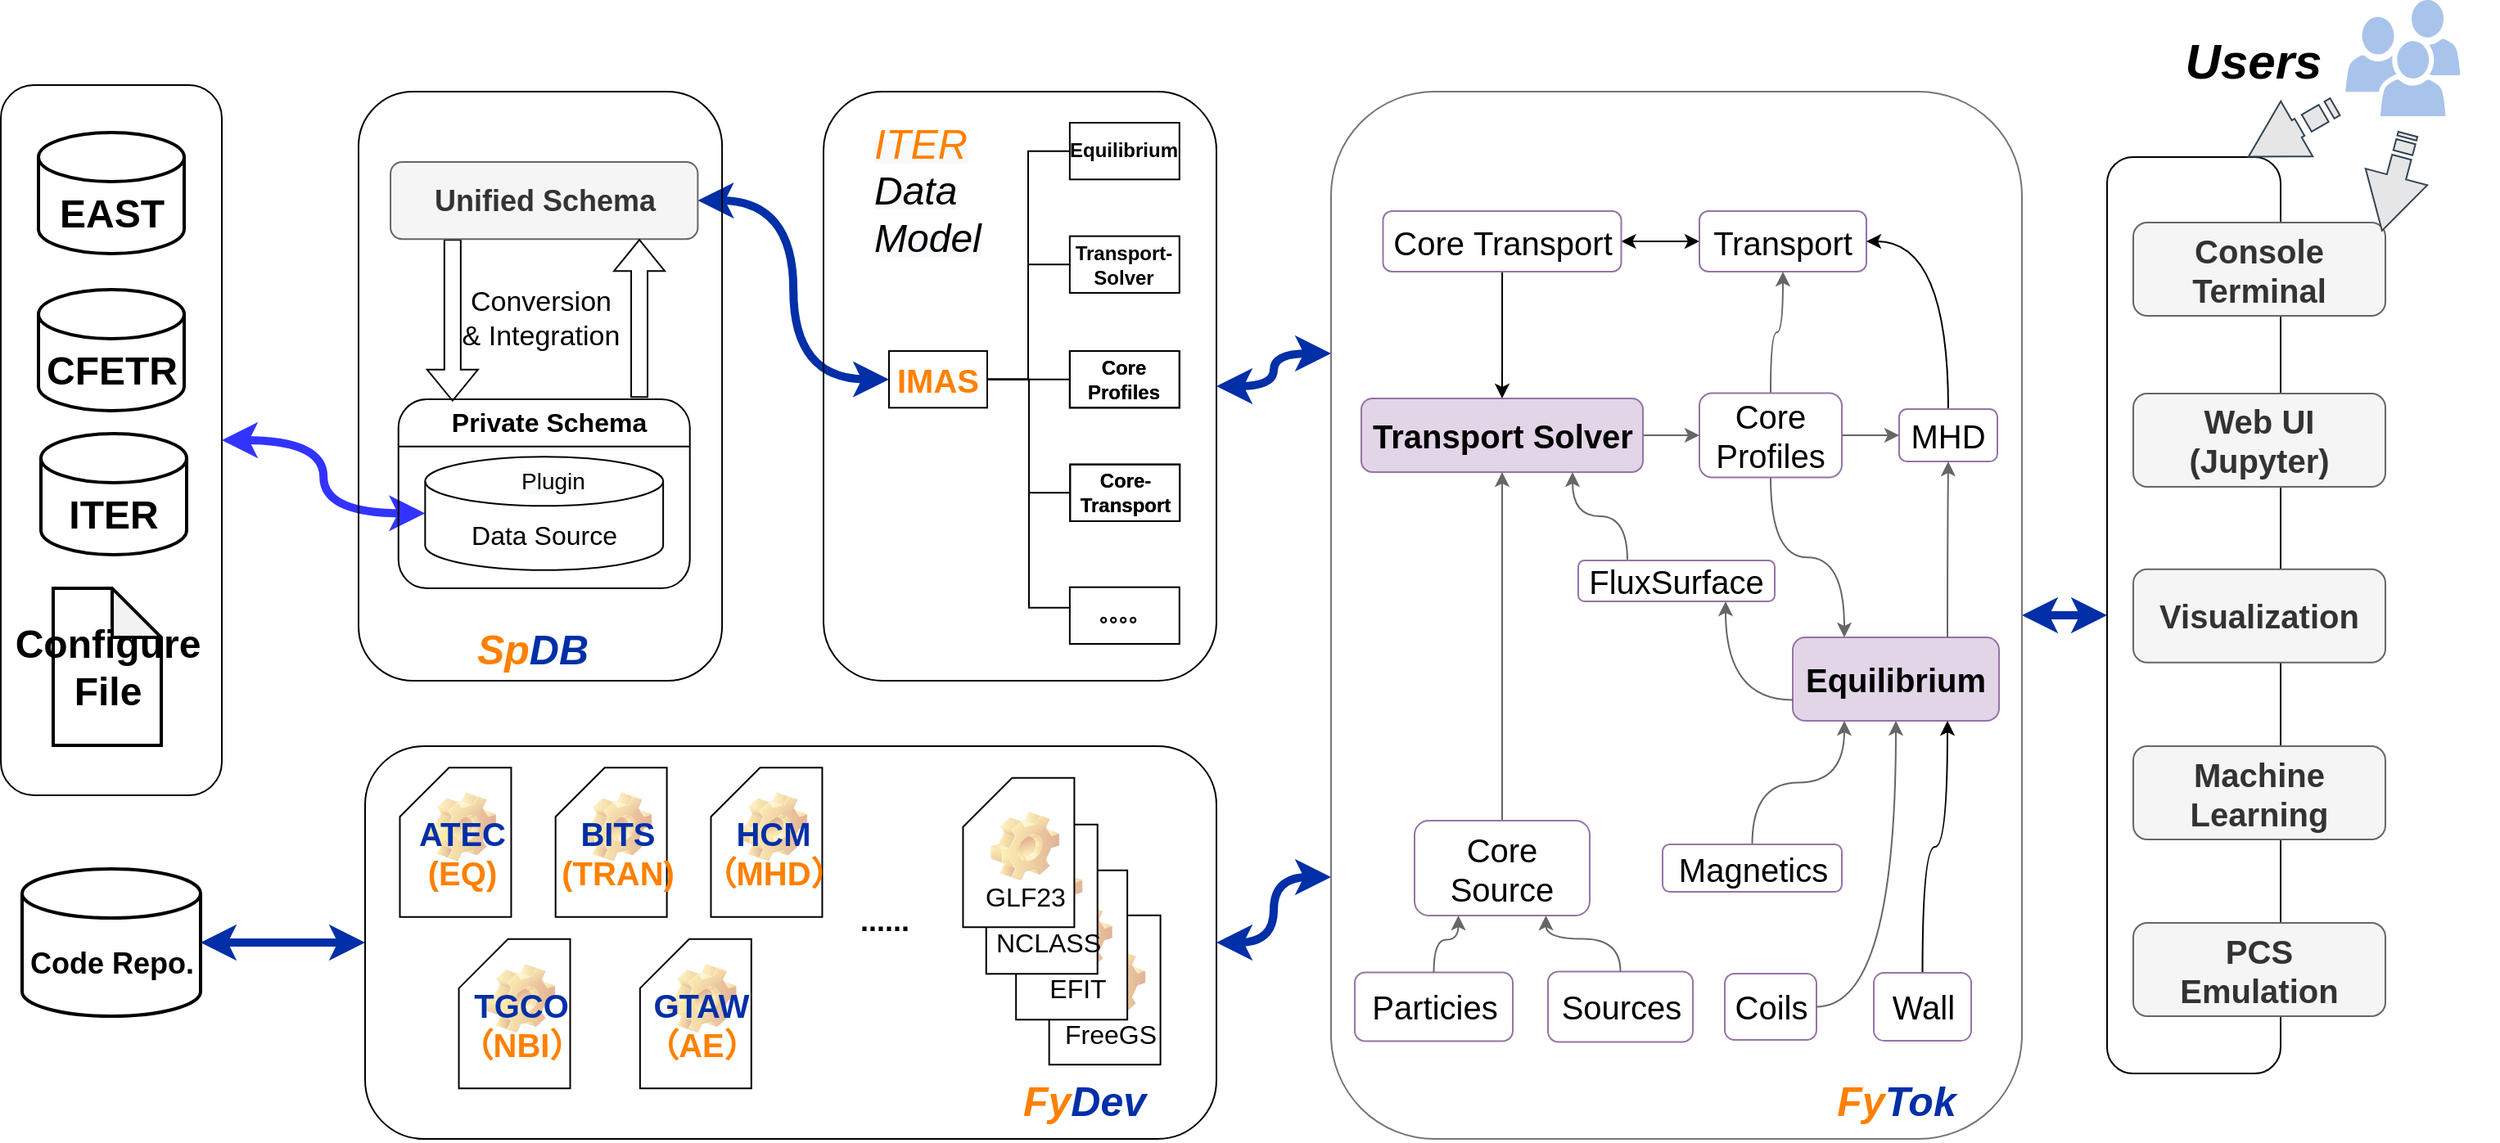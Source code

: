 <mxfile>
    <diagram id="3dCim6PGSwJM2DaeIiOh" name="第 1 页">
        <mxGraphModel dx="2329" dy="1317" grid="1" gridSize="10" guides="1" tooltips="1" connect="1" arrows="1" fold="1" page="1" pageScale="1" pageWidth="1169" pageHeight="827" math="0" shadow="0">
            <root>
                <mxCell id="0"/>
                <mxCell id="1" parent="0"/>
                <mxCell id="21" style="edgeStyle=orthogonalEdgeStyle;curved=1;html=1;strokeColor=#002FA7;strokeWidth=5;fontSize=24;fontColor=#FF8000;startArrow=classic;startFill=1;endArrow=classic;endFill=1;entryX=0;entryY=0.5;entryDx=0;entryDy=0;" edge="1" parent="1" source="hYlTLrDehCL3cx60XAio-34" target="xNChD7Q19m-GlpXpgpnp-4">
                    <mxGeometry relative="1" as="geometry">
                        <mxPoint x="1280.941" y="-26.794" as="targetPoint"/>
                    </mxGeometry>
                </mxCell>
                <mxCell id="xNChD7Q19m-GlpXpgpnp-4" value="" style="rounded=1;whiteSpace=wrap;html=1;fillColor=none;" parent="1" vertex="1">
                    <mxGeometry x="1304" y="120" width="106" height="560" as="geometry"/>
                </mxCell>
                <mxCell id="xNChD7Q19m-GlpXpgpnp-6" value="&lt;font style=&quot;font-size: 20px&quot;&gt;&lt;b&gt;Console&lt;br&gt;Terminal&lt;/b&gt;&lt;/font&gt;" style="rounded=1;whiteSpace=wrap;html=1;fillColor=#f5f5f5;strokeColor=#666666;fontColor=#333333;" parent="1" vertex="1">
                    <mxGeometry x="1320.0" y="160" width="154" height="57" as="geometry"/>
                </mxCell>
                <mxCell id="xNChD7Q19m-GlpXpgpnp-7" value="&lt;span style=&quot;font-size: 20px;&quot;&gt;&lt;b&gt;PCS&lt;br&gt;Emulation&lt;/b&gt;&lt;/span&gt;" style="rounded=1;whiteSpace=wrap;html=1;fillColor=#f5f5f5;strokeColor=#666666;fontColor=#333333;" parent="1" vertex="1">
                    <mxGeometry x="1320" y="588" width="154" height="57" as="geometry"/>
                </mxCell>
                <mxCell id="xNChD7Q19m-GlpXpgpnp-9" value="" style="group" parent="1" vertex="1" connectable="0">
                    <mxGeometry x="1409.996" y="29.996" width="132.664" height="136.008" as="geometry"/>
                </mxCell>
                <mxCell id="xNChD7Q19m-GlpXpgpnp-10" value="" style="group" parent="xNChD7Q19m-GlpXpgpnp-9" vertex="1" connectable="0">
                    <mxGeometry x="-49.0" y="6.01" width="132.664" height="136.008" as="geometry"/>
                </mxCell>
                <mxCell id="xNChD7Q19m-GlpXpgpnp-8" value="" style="html=1;shadow=0;dashed=0;align=center;verticalAlign=middle;shape=mxgraph.arrows2.stripedArrow;dy=0.69;dx=34;notch=14.55;direction=south;rotation=15;strokeColor=#314354;fontColor=#ffffff;fillColor=#E6E6E6;" parent="xNChD7Q19m-GlpXpgpnp-10" vertex="1">
                    <mxGeometry x="99.334" y="69" width="39" height="61" as="geometry"/>
                </mxCell>
                <mxCell id="xNChD7Q19m-GlpXpgpnp-16" value="&lt;font style=&quot;font-size: 30px&quot;&gt;&lt;b&gt;Users&lt;/b&gt;&lt;/font&gt;" style="text;html=1;align=center;verticalAlign=middle;resizable=0;points=[];autosize=1;fontStyle=2" parent="xNChD7Q19m-GlpXpgpnp-10" vertex="1">
                    <mxGeometry x="-14.666" y="13" width="93" height="24" as="geometry"/>
                </mxCell>
                <mxCell id="xNChD7Q19m-GlpXpgpnp-1" value="" style="pointerEvents=1;shadow=0;dashed=0;html=1;strokeColor=none;labelPosition=center;verticalLabelPosition=bottom;verticalAlign=top;outlineConnect=0;align=center;shape=mxgraph.office.users.users;fillColor=#A9C4EB;" parent="xNChD7Q19m-GlpXpgpnp-9" vertex="1">
                    <mxGeometry x="39.674" y="-5.99" width="70" height="71" as="geometry"/>
                </mxCell>
                <mxCell id="xNChD7Q19m-GlpXpgpnp-2" value="" style="html=1;shadow=0;dashed=0;align=center;verticalAlign=middle;shape=mxgraph.arrows2.stripedArrow;dy=0.69;dx=34;notch=25;direction=south;rotation=60;strokeColor=#314354;fontColor=#ffffff;fillColor=#E6E6E6;" parent="xNChD7Q19m-GlpXpgpnp-9" vertex="1">
                    <mxGeometry x="-12.666" y="44.01" width="39" height="61" as="geometry"/>
                </mxCell>
                <mxCell id="14" value="" style="group" vertex="1" connectable="0" parent="1">
                    <mxGeometry x="17.5" y="76" width="135" height="434" as="geometry"/>
                </mxCell>
                <mxCell id="hYlTLrDehCL3cx60XAio-193" value="" style="rounded=1;whiteSpace=wrap;html=1;labelBackgroundColor=none;strokeColor=#000000;strokeWidth=1;fillColor=none;gradientColor=#ffffff;fontColor=none;" parent="14" vertex="1">
                    <mxGeometry width="135" height="434" as="geometry"/>
                </mxCell>
                <mxCell id="hYlTLrDehCL3cx60XAio-184" value="&lt;span style=&quot;font-size: 24px;&quot;&gt;CFETR&lt;/span&gt;" style="shape=cylinder3;whiteSpace=wrap;html=1;boundedLbl=1;backgroundOutline=1;size=15;rounded=0;labelBackgroundColor=none;strokeColor=#000000;strokeWidth=2;fillColor=none;gradientColor=#ffffff;fontColor=none;fontStyle=1;fontSize=24;" parent="14" vertex="1">
                    <mxGeometry x="23" y="125" width="89" height="74" as="geometry"/>
                </mxCell>
                <mxCell id="hYlTLrDehCL3cx60XAio-187" value="&lt;font style=&quot;font-size: 24px;&quot;&gt;Configure&lt;br style=&quot;font-size: 24px;&quot;&gt;File&lt;br style=&quot;font-size: 24px;&quot;&gt;&lt;/font&gt;" style="shape=note;whiteSpace=wrap;html=1;backgroundOutline=1;darkOpacity=0.05;fontFamily=Helvetica;fontSize=24;fontColor=none;align=center;strokeColor=default;strokeWidth=2;fillColor=none;gradientColor=#ffffff;fontStyle=1" parent="14" vertex="1">
                    <mxGeometry x="32" y="307.5" width="66" height="96" as="geometry"/>
                </mxCell>
                <mxCell id="8" value="&lt;font style=&quot;font-size: 24px;&quot;&gt;EAST&lt;/font&gt;" style="shape=cylinder3;whiteSpace=wrap;html=1;boundedLbl=1;backgroundOutline=1;size=15;rounded=0;labelBackgroundColor=none;strokeColor=#000000;strokeWidth=2;fillColor=none;gradientColor=#ffffff;fontColor=none;fontStyle=1;fontSize=24;" vertex="1" parent="14">
                    <mxGeometry x="23" y="29" width="89" height="74" as="geometry"/>
                </mxCell>
                <mxCell id="9" value="&lt;span style=&quot;font-size: 24px;&quot;&gt;ITER&lt;/span&gt;" style="shape=cylinder3;whiteSpace=wrap;html=1;boundedLbl=1;backgroundOutline=1;size=15;rounded=0;labelBackgroundColor=none;strokeColor=#000000;strokeWidth=2;fillColor=none;gradientColor=#ffffff;fontColor=none;fontStyle=1;fontSize=24;" vertex="1" parent="14">
                    <mxGeometry x="24.5" y="213" width="89" height="74" as="geometry"/>
                </mxCell>
                <mxCell id="17" style="edgeStyle=orthogonalEdgeStyle;curved=1;html=1;exitX=1;exitY=0.5;exitDx=0;exitDy=0;strokeWidth=5;fontSize=18;fontColor=#FF8000;fillColor=#647687;strokeColor=#3333FF;endArrow=classic;endFill=1;startArrow=classic;startFill=1;" edge="1" parent="1" source="hYlTLrDehCL3cx60XAio-193" target="hYlTLrDehCL3cx60XAio-119">
                    <mxGeometry relative="1" as="geometry"/>
                </mxCell>
                <mxCell id="19" style="edgeStyle=orthogonalEdgeStyle;curved=1;html=1;exitX=1;exitY=0.5;exitDx=0;exitDy=0;entryX=0;entryY=0.5;entryDx=0;entryDy=0;strokeWidth=5;fontSize=18;fontColor=#FF8000;fillColor=#647687;strokeColor=#002FA7;startArrow=classic;startFill=1;" edge="1" parent="1" source="hYlTLrDehCL3cx60XAio-124" target="hYlTLrDehCL3cx60XAio-139">
                    <mxGeometry relative="1" as="geometry"/>
                </mxCell>
                <mxCell id="26" style="edgeStyle=orthogonalEdgeStyle;curved=1;html=1;exitX=1;exitY=0.5;exitDx=0;exitDy=0;entryX=0;entryY=0.25;entryDx=0;entryDy=0;strokeColor=#002FA7;strokeWidth=5;fontSize=24;fontColor=#FF8000;startArrow=classic;startFill=1;endArrow=classic;endFill=1;" edge="1" parent="1" source="23" target="hYlTLrDehCL3cx60XAio-34">
                    <mxGeometry relative="1" as="geometry"/>
                </mxCell>
                <mxCell id="32" style="edgeStyle=orthogonalEdgeStyle;curved=1;html=1;exitX=1;exitY=0.5;exitDx=0;exitDy=0;exitPerimeter=0;entryX=0;entryY=0.5;entryDx=0;entryDy=0;strokeColor=#002FA7;strokeWidth=5;fontSize=24;fontColor=#FF8000;startArrow=classic;startFill=1;endArrow=classic;endFill=1;" edge="1" parent="1" source="hYlTLrDehCL3cx60XAio-182" target="hYlTLrDehCL3cx60XAio-145">
                    <mxGeometry relative="1" as="geometry"/>
                </mxCell>
                <mxCell id="hYlTLrDehCL3cx60XAio-182" value="&lt;b&gt;&lt;font style=&quot;font-size: 18px&quot;&gt;Code Repo.&lt;/font&gt;&lt;/b&gt;" style="shape=cylinder3;whiteSpace=wrap;html=1;boundedLbl=1;backgroundOutline=1;size=15;rounded=0;labelBackgroundColor=none;strokeColor=#000000;fillColor=none;gradientColor=#ffffff;fontColor=none;strokeWidth=2;" parent="1" vertex="1">
                    <mxGeometry x="30.5" y="555" width="109" height="90" as="geometry"/>
                </mxCell>
                <mxCell id="78" style="edgeStyle=orthogonalEdgeStyle;curved=1;html=1;exitX=1;exitY=0.5;exitDx=0;exitDy=0;entryX=0;entryY=0.75;entryDx=0;entryDy=0;strokeColor=#002FA7;strokeWidth=5;fontSize=25;fontColor=#002FA7;startArrow=classic;startFill=1;endArrow=classic;endFill=1;" edge="1" parent="1" source="hYlTLrDehCL3cx60XAio-145" target="hYlTLrDehCL3cx60XAio-34">
                    <mxGeometry relative="1" as="geometry"/>
                </mxCell>
                <mxCell id="82" value="" style="group" vertex="1" connectable="0" parent="1">
                    <mxGeometry x="520" y="80" width="240" height="360" as="geometry"/>
                </mxCell>
                <mxCell id="23" value="" style="rounded=1;whiteSpace=wrap;html=1;fontSize=24;fontColor=#FF8000;fillColor=none;" vertex="1" parent="82">
                    <mxGeometry width="240" height="360" as="geometry"/>
                </mxCell>
                <mxCell id="hYlTLrDehCL3cx60XAio-93" value="&lt;span style=&quot;font-weight: 700&quot;&gt;Core&lt;/span&gt;&lt;br style=&quot;font-weight: 700&quot;&gt;&lt;span style=&quot;font-weight: 700&quot;&gt;Profiles&lt;/span&gt;" style="whiteSpace=wrap;html=1;" parent="82" vertex="1">
                    <mxGeometry x="150.429" y="158.509" width="66.973" height="34.661" as="geometry"/>
                </mxCell>
                <mxCell id="hYlTLrDehCL3cx60XAio-95" value="&lt;span style=&quot;font-weight: 700&quot;&gt;Core-&lt;/span&gt;&lt;br style=&quot;font-weight: 700&quot;&gt;&lt;span style=&quot;font-weight: 700&quot;&gt;Transport&lt;/span&gt;" style="whiteSpace=wrap;html=1;" parent="82" vertex="1">
                    <mxGeometry x="150.622" y="227.827" width="66.973" height="34.661" as="geometry"/>
                </mxCell>
                <mxCell id="hYlTLrDehCL3cx60XAio-92" value="" style="edgeStyle=elbowEdgeStyle;elbow=horizontal;html=1;rounded=0;endArrow=none;endFill=0;exitX=1;exitY=0.5;exitDx=0;exitDy=0;" parent="82" source="hYlTLrDehCL3cx60XAio-139" target="hYlTLrDehCL3cx60XAio-93" edge="1">
                    <mxGeometry x="321.925" y="256" as="geometry">
                        <mxPoint x="116.942" y="210.5" as="sourcePoint"/>
                    </mxGeometry>
                </mxCell>
                <mxCell id="hYlTLrDehCL3cx60XAio-94" value="" style="edgeStyle=elbowEdgeStyle;elbow=horizontal;html=1;rounded=0;endArrow=none;endFill=0;exitX=1;exitY=0.5;exitDx=0;exitDy=0;" parent="82" source="hYlTLrDehCL3cx60XAio-139" target="hYlTLrDehCL3cx60XAio-95" edge="1">
                    <mxGeometry x="321.925" y="256" as="geometry">
                        <mxPoint x="116.942" y="210.5" as="sourcePoint"/>
                    </mxGeometry>
                </mxCell>
                <mxCell id="hYlTLrDehCL3cx60XAio-96" value="" style="edgeStyle=elbowEdgeStyle;elbow=horizontal;html=1;rounded=0;endArrow=none;endFill=0;exitX=1;exitY=0.5;exitDx=0;exitDy=0;" parent="82" source="hYlTLrDehCL3cx60XAio-139" edge="1">
                    <mxGeometry x="321.925" y="256" as="geometry">
                        <mxPoint x="116.942" y="210.5" as="sourcePoint"/>
                        <mxPoint x="150.622" y="315.348" as="targetPoint"/>
                    </mxGeometry>
                </mxCell>
                <mxCell id="hYlTLrDehCL3cx60XAio-89" value="" style="edgeStyle=elbowEdgeStyle;elbow=horizontal;html=1;rounded=0;endArrow=none;endFill=0;exitX=1;exitY=0.5;exitDx=0;exitDy=0;" parent="82" source="hYlTLrDehCL3cx60XAio-139" target="hYlTLrDehCL3cx60XAio-88" edge="1">
                    <mxGeometry x="321.925" y="256" as="geometry">
                        <mxPoint x="116.942" y="171.5" as="sourcePoint"/>
                    </mxGeometry>
                </mxCell>
                <mxCell id="hYlTLrDehCL3cx60XAio-134" value="&lt;span style=&quot;font-family: &amp;quot;helvetica&amp;quot; ; letter-spacing: normal ; text-align: center ; text-indent: 0px ; text-transform: none ; word-spacing: 0px ; background-color: rgb(248 , 249 , 250)&quot;&gt;&lt;font style=&quot;&quot; size=&quot;1&quot;&gt;&lt;i style=&quot;&quot;&gt;&lt;font style=&quot;font-size: 25px;&quot; color=&quot;#ff8000&quot;&gt;ITER&lt;/font&gt; &lt;/i&gt;&lt;i style=&quot;font-size: 24px;&quot;&gt;Data Model&lt;/i&gt;&lt;/font&gt;&lt;/span&gt;" style="text;whiteSpace=wrap;html=1;fontColor=none;" parent="82" vertex="1">
                    <mxGeometry x="29.26" y="9.5" width="97.75" height="118" as="geometry"/>
                </mxCell>
                <mxCell id="hYlTLrDehCL3cx60XAio-91" value="" style="edgeStyle=elbowEdgeStyle;elbow=horizontal;html=1;rounded=0;endArrow=none;endFill=0;exitX=1;exitY=0.5;exitDx=0;exitDy=0;" parent="82" source="hYlTLrDehCL3cx60XAio-139" target="hYlTLrDehCL3cx60XAio-90" edge="1">
                    <mxGeometry x="321.925" y="256" as="geometry">
                        <mxPoint x="116.942" y="171.5" as="sourcePoint"/>
                    </mxGeometry>
                </mxCell>
                <mxCell id="hYlTLrDehCL3cx60XAio-88" value="&lt;span style=&quot;font-weight: 700&quot;&gt;Equilibrium&lt;/span&gt;" style="whiteSpace=wrap;html=1;fillColor=none;" parent="82" vertex="1">
                    <mxGeometry x="150.429" y="19" width="66.973" height="34.661" as="geometry"/>
                </mxCell>
                <mxCell id="hYlTLrDehCL3cx60XAio-90" value="&lt;span style=&quot;font-weight: 700&quot;&gt;Transport-&lt;/span&gt;&lt;br style=&quot;font-weight: 700&quot;&gt;&lt;span style=&quot;font-weight: 700&quot;&gt;Solver&lt;/span&gt;" style="whiteSpace=wrap;html=1;fillColor=none;" parent="82" vertex="1">
                    <mxGeometry x="150.429" y="88.321" width="66.973" height="34.661" as="geometry"/>
                </mxCell>
                <mxCell id="hYlTLrDehCL3cx60XAio-139" value="&lt;b&gt;&lt;font color=&quot;#ff8000&quot; style=&quot;font-size: 20px;&quot;&gt;IMAS&lt;/font&gt;&lt;/b&gt;" style="whiteSpace=wrap;html=1;fillColor=none;" parent="82" vertex="1">
                    <mxGeometry x="40" y="158.51" width="60" height="34.66" as="geometry"/>
                </mxCell>
                <mxCell id="hYlTLrDehCL3cx60XAio-140" value="&lt;b&gt;。。。。&lt;/b&gt;" style="whiteSpace=wrap;html=1;fillColor=none;" parent="82" vertex="1">
                    <mxGeometry x="150.429" y="302.839" width="66.973" height="34.661" as="geometry"/>
                </mxCell>
                <mxCell id="hYlTLrDehCL3cx60XAio-142" value="&lt;span style=&quot;font-weight: 700&quot;&gt;Core-&lt;/span&gt;&lt;br style=&quot;font-weight: 700&quot;&gt;&lt;span style=&quot;font-weight: 700&quot;&gt;Transport&lt;/span&gt;" style="whiteSpace=wrap;html=1;fillColor=none;" parent="82" vertex="1">
                    <mxGeometry x="150.622" y="227.827" width="66.973" height="34.661" as="geometry"/>
                </mxCell>
                <mxCell id="hYlTLrDehCL3cx60XAio-143" value="&lt;span style=&quot;font-weight: 700&quot;&gt;Core&lt;/span&gt;&lt;br style=&quot;font-weight: 700&quot;&gt;&lt;span style=&quot;font-weight: 700&quot;&gt;Profiles&lt;/span&gt;" style="whiteSpace=wrap;html=1;fillColor=none;" parent="82" vertex="1">
                    <mxGeometry x="150.429" y="158.509" width="66.973" height="34.661" as="geometry"/>
                </mxCell>
                <mxCell id="89" value="" style="group" vertex="1" connectable="0" parent="1">
                    <mxGeometry x="830" y="80" width="422" height="640.75" as="geometry"/>
                </mxCell>
                <mxCell id="hYlTLrDehCL3cx60XAio-34" value="" style="rounded=1;whiteSpace=wrap;html=1;shadow=0;strokeColor=#666666;gradientColor=#ffffff;fontSize=12;opacity=90;fillColor=none;" parent="89" vertex="1">
                    <mxGeometry width="422" height="640" as="geometry"/>
                </mxCell>
                <mxCell id="hYlTLrDehCL3cx60XAio-4" value="&lt;font style=&quot;font-size: 20px;&quot;&gt;&lt;b style=&quot;font-size: 20px;&quot;&gt;Equilibrium&lt;/b&gt;&lt;/font&gt;" style="rounded=1;whiteSpace=wrap;html=1;shadow=0;fontFamily=Helvetica;fontSize=20;fontColor=default;align=center;strokeColor=#9673a6;fillColor=#e1d5e7;" parent="89" vertex="1">
                    <mxGeometry x="282" y="333.5" width="126" height="51" as="geometry"/>
                </mxCell>
                <mxCell id="93" style="edgeStyle=orthogonalEdgeStyle;curved=1;html=1;exitX=0;exitY=0.5;exitDx=0;exitDy=0;entryX=1;entryY=0.5;entryDx=0;entryDy=0;strokeColor=#000000;strokeWidth=1;fontSize=24;fontColor=#FF8000;startArrow=classic;startFill=1;endArrow=classic;endFill=1;" edge="1" parent="89" source="hYlTLrDehCL3cx60XAio-5" target="hYlTLrDehCL3cx60XAio-11">
                    <mxGeometry relative="1" as="geometry"/>
                </mxCell>
                <mxCell id="hYlTLrDehCL3cx60XAio-5" value="Transport" style="rounded=1;whiteSpace=wrap;html=1;shadow=0;fontFamily=Helvetica;fontSize=20;fontColor=default;align=center;strokeColor=#9673a6;fillColor=none;" parent="89" vertex="1">
                    <mxGeometry x="225" y="73" width="102" height="37" as="geometry"/>
                </mxCell>
                <mxCell id="hYlTLrDehCL3cx60XAio-29" style="edgeStyle=orthogonalEdgeStyle;rounded=0;orthogonalLoop=1;jettySize=auto;html=1;entryX=0.25;entryY=0;entryDx=0;entryDy=0;fillColor=#f5f5f5;strokeColor=#666666;fontSize=20;fontStyle=1;curved=1;exitX=0.5;exitY=1;exitDx=0;exitDy=0;" parent="89" source="hYlTLrDehCL3cx60XAio-6" target="hYlTLrDehCL3cx60XAio-4" edge="1">
                    <mxGeometry relative="1" as="geometry"/>
                </mxCell>
                <mxCell id="hYlTLrDehCL3cx60XAio-32" style="edgeStyle=orthogonalEdgeStyle;rounded=0;orthogonalLoop=1;jettySize=auto;html=1;entryX=0.5;entryY=1;entryDx=0;entryDy=0;fillColor=#f5f5f5;strokeColor=#666666;fontSize=20;fontStyle=1;curved=1;exitX=0.5;exitY=0;exitDx=0;exitDy=0;" parent="89" source="hYlTLrDehCL3cx60XAio-6" target="hYlTLrDehCL3cx60XAio-5" edge="1">
                    <mxGeometry relative="1" as="geometry"/>
                </mxCell>
                <mxCell id="hYlTLrDehCL3cx60XAio-6" value="&lt;font style=&quot;font-size: 20px;&quot;&gt;Core Profiles&lt;/font&gt;" style="rounded=1;whiteSpace=wrap;html=1;shadow=0;fontFamily=Helvetica;fontSize=20;fontColor=default;align=center;strokeColor=#9673a6;fillColor=none;" parent="89" vertex="1">
                    <mxGeometry x="225" y="184.25" width="87" height="51.5" as="geometry"/>
                </mxCell>
                <mxCell id="hYlTLrDehCL3cx60XAio-28" style="edgeStyle=orthogonalEdgeStyle;rounded=0;orthogonalLoop=1;jettySize=auto;html=1;fillColor=#f5f5f5;strokeColor=#666666;fontSize=20;fontStyle=1;curved=1;entryX=0;entryY=0.5;entryDx=0;entryDy=0;exitX=1;exitY=0.5;exitDx=0;exitDy=0;" parent="89" source="hYlTLrDehCL3cx60XAio-7" target="hYlTLrDehCL3cx60XAio-6" edge="1">
                    <mxGeometry relative="1" as="geometry"/>
                </mxCell>
                <mxCell id="hYlTLrDehCL3cx60XAio-7" value="&lt;font style=&quot;font-size: 20px;&quot;&gt;&lt;b style=&quot;font-size: 20px;&quot;&gt;Transport&amp;nbsp;Solver&lt;/b&gt;&lt;/font&gt;" style="rounded=1;whiteSpace=wrap;html=1;shadow=0;fontFamily=Helvetica;fontSize=20;fontColor=default;align=center;strokeColor=#9673a6;fillColor=#e1d5e7;" parent="89" vertex="1">
                    <mxGeometry x="18.5" y="187.5" width="172" height="45" as="geometry"/>
                </mxCell>
                <mxCell id="hYlTLrDehCL3cx60XAio-17" style="edgeStyle=orthogonalEdgeStyle;rounded=0;orthogonalLoop=1;jettySize=auto;html=1;entryX=0.75;entryY=1;entryDx=0;entryDy=0;fillColor=#f5f5f5;strokeColor=#666666;fontSize=20;fontStyle=1;curved=1;exitX=0.25;exitY=0;exitDx=0;exitDy=0;" parent="89" source="hYlTLrDehCL3cx60XAio-9" target="hYlTLrDehCL3cx60XAio-7" edge="1">
                    <mxGeometry relative="1" as="geometry"/>
                </mxCell>
                <mxCell id="hYlTLrDehCL3cx60XAio-9" value="&lt;font style=&quot;font-size: 20px;&quot;&gt;FluxSurface&lt;/font&gt;" style="rounded=1;whiteSpace=wrap;html=1;shadow=0;fontFamily=Helvetica;fontSize=20;fontColor=default;align=center;strokeColor=#9673a6;fillColor=none;" parent="89" vertex="1">
                    <mxGeometry x="151" y="286.5" width="120" height="25" as="geometry"/>
                </mxCell>
                <mxCell id="hYlTLrDehCL3cx60XAio-16" style="rounded=0;orthogonalLoop=1;jettySize=auto;html=1;edgeStyle=orthogonalEdgeStyle;fillColor=#f5f5f5;strokeColor=#666666;fontSize=20;fontStyle=1;curved=1;entryX=0.75;entryY=1;entryDx=0;entryDy=0;exitX=0;exitY=0.75;exitDx=0;exitDy=0;" parent="89" source="hYlTLrDehCL3cx60XAio-4" target="hYlTLrDehCL3cx60XAio-9" edge="1">
                    <mxGeometry relative="1" as="geometry"/>
                </mxCell>
                <mxCell id="7" style="edgeStyle=orthogonalEdgeStyle;curved=1;html=1;exitX=0.5;exitY=0;exitDx=0;exitDy=0;entryX=0.75;entryY=1;entryDx=0;entryDy=0;fontSize=20;" edge="1" parent="89" source="hYlTLrDehCL3cx60XAio-10" target="hYlTLrDehCL3cx60XAio-4">
                    <mxGeometry relative="1" as="geometry"/>
                </mxCell>
                <mxCell id="hYlTLrDehCL3cx60XAio-10" value="&lt;font style=&quot;font-size: 20px;&quot;&gt;Wall&lt;/font&gt;" style="rounded=1;whiteSpace=wrap;html=1;shadow=0;fontFamily=Helvetica;fontSize=20;fontColor=default;align=center;strokeColor=#9673a6;fillColor=none;" parent="89" vertex="1">
                    <mxGeometry x="331.5" y="538.5" width="59.5" height="41.5" as="geometry"/>
                </mxCell>
                <mxCell id="hYlTLrDehCL3cx60XAio-27" style="edgeStyle=orthogonalEdgeStyle;curved=1;rounded=0;orthogonalLoop=1;jettySize=auto;html=1;entryX=0.5;entryY=0;entryDx=0;entryDy=0;fillColor=#f5f5f5;strokeColor=#000000;fontSize=20;fontStyle=1;" parent="89" source="hYlTLrDehCL3cx60XAio-11" target="hYlTLrDehCL3cx60XAio-7" edge="1">
                    <mxGeometry relative="1" as="geometry"/>
                </mxCell>
                <mxCell id="hYlTLrDehCL3cx60XAio-11" value="&lt;font style=&quot;font-size: 20px;&quot;&gt;Core&amp;nbsp;Transport&lt;/font&gt;" style="rounded=1;whiteSpace=wrap;html=1;shadow=0;fontFamily=Helvetica;fontSize=20;fontColor=default;align=center;strokeColor=#9673a6;fillColor=none;" parent="89" vertex="1">
                    <mxGeometry x="31.75" y="73" width="145.5" height="37" as="geometry"/>
                </mxCell>
                <mxCell id="6" style="edgeStyle=orthogonalEdgeStyle;curved=1;html=1;exitX=0.5;exitY=0;exitDx=0;exitDy=0;entryX=1;entryY=0.5;entryDx=0;entryDy=0;fontSize=20;" edge="1" parent="89" source="hYlTLrDehCL3cx60XAio-12" target="hYlTLrDehCL3cx60XAio-5">
                    <mxGeometry relative="1" as="geometry"/>
                </mxCell>
                <mxCell id="hYlTLrDehCL3cx60XAio-12" value="&lt;font style=&quot;font-size: 20px;&quot;&gt;MHD&lt;/font&gt;" style="rounded=1;whiteSpace=wrap;html=1;shadow=0;fontFamily=Helvetica;fontSize=20;fontColor=default;align=center;strokeColor=#9673a6;fillColor=none;" parent="89" vertex="1">
                    <mxGeometry x="347" y="194" width="60" height="32" as="geometry"/>
                </mxCell>
                <mxCell id="hYlTLrDehCL3cx60XAio-31" style="edgeStyle=orthogonalEdgeStyle;curved=1;rounded=0;orthogonalLoop=1;jettySize=auto;html=1;entryX=0.5;entryY=1;entryDx=0;entryDy=0;fillColor=#f5f5f5;strokeColor=#666666;fontSize=20;fontStyle=1;exitX=0.75;exitY=0;exitDx=0;exitDy=0;" parent="89" source="hYlTLrDehCL3cx60XAio-4" target="hYlTLrDehCL3cx60XAio-12" edge="1">
                    <mxGeometry relative="1" as="geometry"/>
                </mxCell>
                <mxCell id="hYlTLrDehCL3cx60XAio-30" style="edgeStyle=orthogonalEdgeStyle;curved=1;rounded=0;orthogonalLoop=1;jettySize=auto;html=1;entryX=0;entryY=0.5;entryDx=0;entryDy=0;fillColor=#f5f5f5;strokeColor=#666666;fontSize=20;fontStyle=1;exitX=1;exitY=0.5;exitDx=0;exitDy=0;" parent="89" source="hYlTLrDehCL3cx60XAio-6" target="hYlTLrDehCL3cx60XAio-12" edge="1">
                    <mxGeometry relative="1" as="geometry"/>
                </mxCell>
                <mxCell id="hYlTLrDehCL3cx60XAio-13" value="&lt;font style=&quot;font-size: 20px;&quot;&gt;Particies&lt;/font&gt;" style="rounded=1;whiteSpace=wrap;html=1;shadow=0;fontFamily=Helvetica;fontSize=20;fontColor=default;align=center;strokeColor=#9673a6;fillColor=none;" parent="89" vertex="1">
                    <mxGeometry x="14.5" y="538.25" width="96.5" height="42" as="geometry"/>
                </mxCell>
                <mxCell id="hYlTLrDehCL3cx60XAio-14" value="&lt;font style=&quot;font-size: 20px;&quot;&gt;Sources&lt;/font&gt;" style="rounded=1;whiteSpace=wrap;html=1;shadow=0;fontFamily=Helvetica;fontSize=20;fontColor=default;align=center;strokeColor=#9673a6;fillColor=none;" parent="89" vertex="1">
                    <mxGeometry x="132.5" y="537.75" width="88.5" height="43" as="geometry"/>
                </mxCell>
                <mxCell id="hYlTLrDehCL3cx60XAio-21" style="edgeStyle=orthogonalEdgeStyle;curved=1;rounded=0;orthogonalLoop=1;jettySize=auto;html=1;fillColor=#f5f5f5;strokeColor=#666666;fontSize=20;fontStyle=1;entryX=0.25;entryY=1;entryDx=0;entryDy=0;startArrow=none;" parent="89" source="hYlTLrDehCL3cx60XAio-8" edge="1" target="hYlTLrDehCL3cx60XAio-4">
                    <mxGeometry relative="1" as="geometry">
                        <mxPoint x="349" y="190" as="targetPoint"/>
                    </mxGeometry>
                </mxCell>
                <mxCell id="hYlTLrDehCL3cx60XAio-18" value="&lt;font style=&quot;font-size: 20px;&quot;&gt;Coils&lt;/font&gt;" style="rounded=1;whiteSpace=wrap;html=1;shadow=0;fontFamily=Helvetica;fontSize=20;fontColor=default;align=center;strokeColor=#9673a6;fillColor=none;" parent="89" vertex="1">
                    <mxGeometry x="240.5" y="538.945" width="56" height="40.61" as="geometry"/>
                </mxCell>
                <mxCell id="hYlTLrDehCL3cx60XAio-26" style="edgeStyle=orthogonalEdgeStyle;rounded=0;orthogonalLoop=1;jettySize=auto;html=1;entryX=0.5;entryY=1;entryDx=0;entryDy=0;fillColor=#f5f5f5;strokeColor=#666666;fontSize=20;fontStyle=1;curved=1;" parent="89" source="hYlTLrDehCL3cx60XAio-22" target="hYlTLrDehCL3cx60XAio-7" edge="1">
                    <mxGeometry relative="1" as="geometry"/>
                </mxCell>
                <mxCell id="hYlTLrDehCL3cx60XAio-22" value="&lt;font style=&quot;font-size: 20px;&quot;&gt;Core Source&lt;br style=&quot;font-size: 20px;&quot;&gt;&lt;/font&gt;" style="rounded=1;whiteSpace=wrap;html=1;shadow=0;fontFamily=Helvetica;fontSize=20;fontColor=default;align=center;strokeColor=#9673a6;fillColor=none;" parent="89" vertex="1">
                    <mxGeometry x="51" y="445.5" width="107" height="58" as="geometry"/>
                </mxCell>
                <mxCell id="hYlTLrDehCL3cx60XAio-25" style="edgeStyle=orthogonalEdgeStyle;curved=1;rounded=0;orthogonalLoop=1;jettySize=auto;html=1;fillColor=#f5f5f5;strokeColor=#666666;fontSize=20;fontStyle=1;entryX=0.25;entryY=1;entryDx=0;entryDy=0;" parent="89" source="hYlTLrDehCL3cx60XAio-13" target="hYlTLrDehCL3cx60XAio-22" edge="1">
                    <mxGeometry relative="1" as="geometry"/>
                </mxCell>
                <mxCell id="hYlTLrDehCL3cx60XAio-24" style="edgeStyle=orthogonalEdgeStyle;curved=1;rounded=0;orthogonalLoop=1;jettySize=auto;html=1;entryX=0.75;entryY=1;entryDx=0;entryDy=0;fillColor=#f5f5f5;strokeColor=#666666;fontSize=20;fontStyle=1" parent="89" source="hYlTLrDehCL3cx60XAio-14" target="hYlTLrDehCL3cx60XAio-22" edge="1">
                    <mxGeometry relative="1" as="geometry"/>
                </mxCell>
                <mxCell id="hYlTLrDehCL3cx60XAio-35" value="&lt;font style=&quot;font-size: 40px&quot;&gt;&lt;b style=&quot;font-size: 25px;&quot;&gt;&lt;i&gt;&lt;font color=&quot;#ff8000&quot; style=&quot;font-size: 25px;&quot;&gt;Fy&lt;/font&gt;&lt;font color=&quot;#002fa7&quot; style=&quot;font-size: 25px;&quot;&gt;Tok&lt;/font&gt;&lt;/i&gt;&lt;/b&gt;&lt;/font&gt;" style="text;html=1;align=center;verticalAlign=middle;resizable=0;points=[];autosize=1;fontSize=12;" parent="89" vertex="1">
                    <mxGeometry x="295" y="580.75" width="100" height="60" as="geometry"/>
                </mxCell>
                <mxCell id="87" value="" style="edgeStyle=orthogonalEdgeStyle;curved=1;rounded=0;orthogonalLoop=1;jettySize=auto;html=1;fillColor=#f5f5f5;strokeColor=#666666;fontSize=20;fontStyle=1;endArrow=classic;entryX=0.5;entryY=1;entryDx=0;entryDy=0;exitX=1;exitY=0.5;exitDx=0;exitDy=0;endFill=1;" edge="1" parent="89" source="hYlTLrDehCL3cx60XAio-18" target="hYlTLrDehCL3cx60XAio-4">
                    <mxGeometry relative="1" as="geometry">
                        <mxPoint x="345" y="440" as="targetPoint"/>
                        <mxPoint x="284" y="538.5" as="sourcePoint"/>
                    </mxGeometry>
                </mxCell>
                <mxCell id="hYlTLrDehCL3cx60XAio-8" value="&lt;font style=&quot;font-size: 20px;&quot;&gt;Magnetics&lt;/font&gt;" style="rounded=1;whiteSpace=wrap;html=1;shadow=0;fontFamily=Helvetica;fontSize=20;fontColor=default;align=center;strokeColor=#9673a6;fillColor=none;" parent="89" vertex="1">
                    <mxGeometry x="202.5" y="460" width="109.5" height="29" as="geometry"/>
                </mxCell>
                <mxCell id="90" value="&lt;font style=&quot;font-size: 20px&quot;&gt;&lt;b&gt;Web UI&lt;br&gt;(Jupyter)&lt;/b&gt;&lt;/font&gt;" style="rounded=1;whiteSpace=wrap;html=1;fillColor=#f5f5f5;strokeColor=#666666;fontColor=#333333;" vertex="1" parent="1">
                    <mxGeometry x="1320.0" y="264.5" width="154" height="57" as="geometry"/>
                </mxCell>
                <mxCell id="91" value="&lt;span style=&quot;font-size: 20px;&quot;&gt;&lt;b&gt;Visualization&lt;/b&gt;&lt;/span&gt;" style="rounded=1;whiteSpace=wrap;html=1;fillColor=#f5f5f5;strokeColor=#666666;fontColor=#333333;" vertex="1" parent="1">
                    <mxGeometry x="1320.0" y="371.88" width="154" height="57" as="geometry"/>
                </mxCell>
                <mxCell id="92" value="&lt;font style=&quot;font-size: 20px&quot;&gt;&lt;b&gt;Machine Learning&lt;/b&gt;&lt;/font&gt;" style="rounded=1;whiteSpace=wrap;html=1;fillColor=#f5f5f5;strokeColor=#666666;fontColor=#333333;" vertex="1" parent="1">
                    <mxGeometry x="1320.0" y="480" width="154" height="57" as="geometry"/>
                </mxCell>
                <mxCell id="94" value="" style="group" vertex="1" connectable="0" parent="1">
                    <mxGeometry x="240" y="480" width="520" height="240.55" as="geometry"/>
                </mxCell>
                <mxCell id="hYlTLrDehCL3cx60XAio-145" value="" style="rounded=1;whiteSpace=wrap;html=1;labelBackgroundColor=none;strokeColor=#000000;fillColor=none;gradientColor=#ffffff;fontColor=none;" parent="94" vertex="1">
                    <mxGeometry width="520" height="240.0" as="geometry"/>
                </mxCell>
                <mxCell id="hYlTLrDehCL3cx60XAio-159" value="" style="group;fontSize=20;" parent="94" vertex="1" connectable="0">
                    <mxGeometry x="211.247" y="13.1" width="67.975" height="91.242" as="geometry"/>
                </mxCell>
                <mxCell id="hYlTLrDehCL3cx60XAio-160" value="" style="shape=card;whiteSpace=wrap;html=1;rounded=0;labelBackgroundColor=none;strokeColor=#000000;fillColor=#ffffff;gradientColor=#ffffff;fontColor=none;" parent="hYlTLrDehCL3cx60XAio-159" vertex="1">
                    <mxGeometry y="4.928e-14" width="67.975" height="91.242" as="geometry"/>
                </mxCell>
                <mxCell id="hYlTLrDehCL3cx60XAio-161" value="&lt;font style=&quot;font-size: 20px;&quot;&gt;&lt;font style=&quot;font-size: 20px;&quot; color=&quot;#002fa7&quot;&gt;HCM&lt;br&gt;&lt;/font&gt;&lt;font style=&quot;font-size: 20px;&quot; color=&quot;#ff8000&quot;&gt;（MHD）&lt;/font&gt;&lt;br&gt;&lt;/font&gt;" style="label;whiteSpace=wrap;html=1;align=center;verticalAlign=bottom;spacingLeft=0;spacingBottom=4;imageAlign=center;imageVerticalAlign=top;image=img/clipart/Gear_128x128.png;rounded=0;dashed=1;labelBackgroundColor=none;gradientColor=#ffffff;fontColor=none;fillColor=none;strokeColor=none;opacity=50;" parent="hYlTLrDehCL3cx60XAio-159" vertex="1">
                    <mxGeometry x="9.347" y="8.212" width="56.929" height="74.819" as="geometry"/>
                </mxCell>
                <mxCell id="hYlTLrDehCL3cx60XAio-177" value="&lt;b&gt;&lt;font style=&quot;font-size: 18px&quot;&gt;......&lt;/font&gt;&lt;/b&gt;" style="text;html=1;align=center;verticalAlign=middle;resizable=0;points=[];autosize=1;fontColor=none;" parent="94" vertex="1">
                    <mxGeometry x="297.431" y="97.098" width="40" height="20" as="geometry"/>
                </mxCell>
                <mxCell id="37" value="" style="group;fontSize=20;" vertex="1" connectable="0" parent="94">
                    <mxGeometry x="57.281" y="117.901" width="67.975" height="91.242" as="geometry"/>
                </mxCell>
                <mxCell id="38" value="" style="shape=card;whiteSpace=wrap;html=1;rounded=0;labelBackgroundColor=none;strokeColor=#000000;fillColor=#ffffff;gradientColor=#ffffff;fontColor=none;" vertex="1" parent="37">
                    <mxGeometry y="4.928e-14" width="67.975" height="91.242" as="geometry"/>
                </mxCell>
                <mxCell id="39" value="&lt;font style=&quot;font-size: 20px;&quot;&gt;&lt;font style=&quot;font-size: 20px;&quot; color=&quot;#002fa7&quot;&gt;TGCO&lt;br&gt;&lt;/font&gt;&lt;font style=&quot;font-size: 20px;&quot; color=&quot;#ff8000&quot;&gt;（NBI）&lt;/font&gt;&lt;br&gt;&lt;/font&gt;" style="label;whiteSpace=wrap;html=1;align=center;verticalAlign=bottom;spacingLeft=0;spacingBottom=4;imageAlign=center;imageVerticalAlign=top;image=img/clipart/Gear_128x128.png;rounded=0;dashed=1;labelBackgroundColor=none;gradientColor=#ffffff;fontColor=none;fillColor=none;strokeColor=none;opacity=50;" vertex="1" parent="37">
                    <mxGeometry x="9.347" y="8.212" width="56.929" height="74.819" as="geometry"/>
                </mxCell>
                <mxCell id="40" value="" style="group;fontSize=20;" vertex="1" connectable="0" parent="94">
                    <mxGeometry x="167.941" y="117.901" width="67.975" height="91.242" as="geometry"/>
                </mxCell>
                <mxCell id="41" value="" style="shape=card;whiteSpace=wrap;html=1;rounded=0;labelBackgroundColor=none;strokeColor=#000000;fillColor=#ffffff;gradientColor=#ffffff;fontColor=none;" vertex="1" parent="40">
                    <mxGeometry y="4.928e-14" width="67.975" height="91.242" as="geometry"/>
                </mxCell>
                <mxCell id="42" value="&lt;font style=&quot;font-size: 20px;&quot;&gt;&lt;font style=&quot;font-size: 20px;&quot; color=&quot;#002fa7&quot;&gt;GTAW&lt;br&gt;&lt;/font&gt;&lt;font style=&quot;font-size: 20px;&quot; color=&quot;#ff8000&quot;&gt;（AE）&lt;/font&gt;&lt;br&gt;&lt;/font&gt;" style="label;whiteSpace=wrap;html=1;align=center;verticalAlign=bottom;spacingLeft=0;spacingBottom=4;imageAlign=center;imageVerticalAlign=top;image=img/clipart/Gear_128x128.png;rounded=0;dashed=1;labelBackgroundColor=none;gradientColor=#ffffff;fontColor=none;fillColor=none;strokeColor=none;opacity=50;" vertex="1" parent="40">
                    <mxGeometry x="9.347" y="8.212" width="56.929" height="74.819" as="geometry"/>
                </mxCell>
                <mxCell id="46" value="" style="group;fontSize=20;" vertex="1" connectable="0" parent="94">
                    <mxGeometry x="116.342" y="13.1" width="67.975" height="91.242" as="geometry"/>
                </mxCell>
                <mxCell id="47" value="" style="shape=card;whiteSpace=wrap;html=1;rounded=0;labelBackgroundColor=none;strokeColor=#000000;fillColor=#ffffff;gradientColor=#ffffff;fontColor=none;" vertex="1" parent="46">
                    <mxGeometry y="4.928e-14" width="67.975" height="91.242" as="geometry"/>
                </mxCell>
                <mxCell id="48" value="&lt;div style=&quot;&quot;&gt;&lt;span style=&quot;font-size: 20px; color: rgb(0, 47, 167); background-color: initial;&quot;&gt;BITS&lt;/span&gt;&lt;/div&gt;&lt;font style=&quot;font-size: 20px;&quot;&gt;&lt;div style=&quot;&quot;&gt;&lt;span style=&quot;color: rgb(255, 128, 0); background-color: initial;&quot;&gt;(TRAN)&lt;/span&gt;&lt;/div&gt;&lt;/font&gt;" style="label;whiteSpace=wrap;html=1;align=center;verticalAlign=bottom;spacingLeft=0;spacingBottom=4;imageAlign=center;imageVerticalAlign=top;image=img/clipart/Gear_128x128.png;rounded=0;dashed=1;labelBackgroundColor=none;gradientColor=#ffffff;fontColor=none;fillColor=none;strokeColor=none;opacity=50;" vertex="1" parent="46">
                    <mxGeometry x="9.347" y="8.212" width="56.929" height="74.819" as="geometry"/>
                </mxCell>
                <mxCell id="60" value="" style="group;fontSize=20;" vertex="1" connectable="0" parent="94">
                    <mxGeometry x="21.249" y="13.1" width="67.975" height="91.242" as="geometry"/>
                </mxCell>
                <mxCell id="61" value="" style="shape=card;whiteSpace=wrap;html=1;rounded=0;labelBackgroundColor=none;strokeColor=#000000;fillColor=#ffffff;gradientColor=#ffffff;fontColor=none;" vertex="1" parent="60">
                    <mxGeometry y="4.928e-14" width="67.975" height="91.242" as="geometry"/>
                </mxCell>
                <mxCell id="62" value="&lt;font style=&quot;font-size: 20px;&quot;&gt;&lt;font style=&quot;font-size: 20px;&quot; color=&quot;#002fa7&quot;&gt;ATEC&lt;br&gt;&lt;/font&gt;&lt;font style=&quot;font-size: 20px;&quot; color=&quot;#ff8000&quot;&gt;(EQ)&lt;/font&gt;&lt;br&gt;&lt;/font&gt;" style="label;whiteSpace=wrap;html=1;align=center;verticalAlign=bottom;spacingLeft=0;spacingBottom=4;imageAlign=center;imageVerticalAlign=top;image=img/clipart/Gear_128x128.png;rounded=0;dashed=1;labelBackgroundColor=none;gradientColor=#ffffff;fontColor=none;fillColor=none;strokeColor=none;opacity=50;" vertex="1" parent="60">
                    <mxGeometry x="9.347" y="8.212" width="56.929" height="74.819" as="geometry"/>
                </mxCell>
                <mxCell id="72" value="" style="group" vertex="1" connectable="0" parent="94">
                    <mxGeometry x="365.218" y="19.392" width="120.582" height="175.235" as="geometry"/>
                </mxCell>
                <mxCell id="63" value="" style="group" vertex="1" connectable="0" parent="72">
                    <mxGeometry x="52.607" y="83.993" width="67.975" height="91.242" as="geometry"/>
                </mxCell>
                <mxCell id="64" value="" style="shape=card;whiteSpace=wrap;html=1;rounded=0;labelBackgroundColor=none;strokeColor=#000000;fillColor=#ffffff;gradientColor=#ffffff;fontColor=none;" vertex="1" parent="63">
                    <mxGeometry width="67.975" height="91.242" as="geometry"/>
                </mxCell>
                <mxCell id="65" value="&lt;font style=&quot;font-size: 16px&quot;&gt;&lt;span style=&quot;font-weight: normal;&quot;&gt;FreeGS&lt;/span&gt;&lt;br&gt;&lt;/font&gt;" style="label;whiteSpace=wrap;html=1;align=center;verticalAlign=bottom;spacingLeft=0;spacingBottom=4;imageAlign=center;imageVerticalAlign=top;image=img/clipart/Gear_128x128.png;rounded=0;dashed=1;labelBackgroundColor=none;gradientColor=#ffffff;fontColor=none;fillColor=none;strokeColor=none;opacity=50;" vertex="1" parent="63">
                    <mxGeometry x="9.347" y="13.686" width="56.929" height="74.819" as="geometry"/>
                </mxCell>
                <mxCell id="67" value="" style="group" vertex="1" connectable="0" parent="72">
                    <mxGeometry x="32.374" y="56.478" width="67.975" height="91.242" as="geometry"/>
                </mxCell>
                <mxCell id="68" value="" style="shape=card;whiteSpace=wrap;html=1;rounded=0;labelBackgroundColor=none;strokeColor=#000000;fillColor=#ffffff;gradientColor=#ffffff;fontColor=none;" vertex="1" parent="67">
                    <mxGeometry width="67.975" height="91.242" as="geometry"/>
                </mxCell>
                <mxCell id="69" value="&lt;font style=&quot;font-size: 16px&quot;&gt;&lt;span style=&quot;font-weight: normal;&quot;&gt;EFIT&lt;/span&gt;&lt;br&gt;&lt;/font&gt;" style="label;whiteSpace=wrap;html=1;align=center;verticalAlign=bottom;spacingLeft=0;spacingBottom=4;imageAlign=center;imageVerticalAlign=top;image=img/clipart/Gear_128x128.png;rounded=0;dashed=1;labelBackgroundColor=none;gradientColor=#ffffff;fontColor=none;fillColor=none;strokeColor=none;opacity=50;" vertex="1" parent="67">
                    <mxGeometry x="9.347" y="13.686" width="56.929" height="74.819" as="geometry"/>
                </mxCell>
                <mxCell id="50" value="" style="group" vertex="1" connectable="0" parent="72">
                    <mxGeometry x="14.163" y="28.467" width="67.975" height="91.242" as="geometry"/>
                </mxCell>
                <mxCell id="51" value="" style="shape=card;whiteSpace=wrap;html=1;rounded=0;labelBackgroundColor=none;strokeColor=#000000;fillColor=#ffffff;gradientColor=#ffffff;fontColor=none;" vertex="1" parent="50">
                    <mxGeometry width="67.975" height="91.242" as="geometry"/>
                </mxCell>
                <mxCell id="52" value="&lt;font style=&quot;font-size: 16px&quot;&gt;&lt;font style=&quot;font-weight: normal;&quot;&gt;NCLASS&lt;/font&gt;&lt;br&gt;&lt;/font&gt;" style="label;whiteSpace=wrap;html=1;align=center;verticalAlign=bottom;spacingLeft=0;spacingBottom=4;imageAlign=center;imageVerticalAlign=top;image=img/clipart/Gear_128x128.png;rounded=0;dashed=1;labelBackgroundColor=none;gradientColor=#ffffff;fontColor=none;fillColor=none;strokeColor=none;opacity=50;" vertex="1" parent="50">
                    <mxGeometry x="9.347" y="13.686" width="56.929" height="74.819" as="geometry"/>
                </mxCell>
                <mxCell id="54" value="" style="group" vertex="1" connectable="0" parent="72">
                    <mxGeometry width="67.975" height="91.242" as="geometry"/>
                </mxCell>
                <mxCell id="55" value="" style="shape=card;whiteSpace=wrap;html=1;rounded=0;labelBackgroundColor=none;strokeColor=#000000;fillColor=#ffffff;gradientColor=#ffffff;fontColor=none;" vertex="1" parent="54">
                    <mxGeometry width="67.975" height="91.242" as="geometry"/>
                </mxCell>
                <mxCell id="56" value="&lt;font style=&quot;font-size: 16px&quot;&gt;&lt;span style=&quot;font-weight: normal;&quot;&gt;GLF23&lt;/span&gt;&lt;br&gt;&lt;/font&gt;" style="label;whiteSpace=wrap;html=1;align=center;verticalAlign=bottom;spacingLeft=0;spacingBottom=4;imageAlign=center;imageVerticalAlign=top;image=img/clipart/Gear_128x128.png;rounded=0;dashed=1;labelBackgroundColor=none;gradientColor=#ffffff;fontColor=none;fillColor=none;strokeColor=none;opacity=50;" vertex="1" parent="54">
                    <mxGeometry x="9.347" y="13.686" width="56.929" height="74.819" as="geometry"/>
                </mxCell>
                <mxCell id="hYlTLrDehCL3cx60XAio-223" value="&lt;font style=&quot;font-size: 40px&quot;&gt;&lt;b style=&quot;font-size: 25px;&quot;&gt;&lt;i&gt;&lt;font color=&quot;#ff8000&quot; style=&quot;font-size: 25px;&quot;&gt;Fy&lt;/font&gt;&lt;font color=&quot;#002fa7&quot; style=&quot;font-size: 25px;&quot;&gt;Dev&lt;/font&gt;&lt;/i&gt;&lt;/b&gt;&lt;/font&gt;" style="text;html=1;align=center;verticalAlign=middle;resizable=0;points=[];autosize=1;fontSize=12;" parent="94" vertex="1">
                    <mxGeometry x="388.675" y="180.55" width="100" height="60" as="geometry"/>
                </mxCell>
                <mxCell id="96" value="" style="group" vertex="1" connectable="0" parent="1">
                    <mxGeometry x="236" y="80" width="222.05" height="365" as="geometry"/>
                </mxCell>
                <mxCell id="hYlTLrDehCL3cx60XAio-128" value="" style="rounded=1;whiteSpace=wrap;html=1;labelBackgroundColor=none;strokeColor=#000000;fillColor=none;gradientColor=#ffffff;fontColor=none;" parent="96" vertex="1">
                    <mxGeometry width="222.05" height="360" as="geometry"/>
                </mxCell>
                <mxCell id="hYlTLrDehCL3cx60XAio-126" value="&lt;font style=&quot;font-size: 17px;&quot;&gt;Conversion&lt;br&gt;&amp;amp; Integration&lt;/font&gt;" style="text;html=1;align=center;verticalAlign=middle;resizable=0;points=[];autosize=1;" parent="96" vertex="1">
                    <mxGeometry x="51.03" y="114" width="120" height="50" as="geometry"/>
                </mxCell>
                <mxCell id="hYlTLrDehCL3cx60XAio-117" value="" style="group" parent="96" vertex="1" connectable="0">
                    <mxGeometry x="24.376" y="92.5" width="177.992" height="211" as="geometry"/>
                </mxCell>
                <mxCell id="hYlTLrDehCL3cx60XAio-118" value="" style="rounded=1;whiteSpace=wrap;html=1;fillColor=none;" parent="hYlTLrDehCL3cx60XAio-117" vertex="1">
                    <mxGeometry y="95.54" width="177.992" height="115.46" as="geometry"/>
                </mxCell>
                <mxCell id="hYlTLrDehCL3cx60XAio-119" value="&lt;span style=&quot;font-size: 16px;&quot;&gt;Data Source&lt;/span&gt;" style="shape=cylinder3;whiteSpace=wrap;html=1;boundedLbl=1;backgroundOutline=1;size=15;fontFamily=Helvetica;fontSize=12;fontColor=#000000;align=center;strokeColor=#000000;" parent="hYlTLrDehCL3cx60XAio-117" vertex="1">
                    <mxGeometry x="16.301" y="130.64" width="145.389" height="69.22" as="geometry"/>
                </mxCell>
                <mxCell id="hYlTLrDehCL3cx60XAio-120" value="&lt;span style=&quot;color: rgb(0, 0, 0); font-family: helvetica; font-style: normal; font-weight: 400; letter-spacing: normal; text-indent: 0px; text-transform: none; word-spacing: 0px; background-color: rgb(248, 249, 250); display: inline; float: none;&quot;&gt;&lt;font style=&quot;font-size: 14px&quot;&gt;Plugin&lt;/font&gt;&lt;/span&gt;" style="text;whiteSpace=wrap;html=1;align=center;" parent="hYlTLrDehCL3cx60XAio-117" vertex="1">
                    <mxGeometry x="44.498" y="130.64" width="100.451" height="29.248" as="geometry"/>
                </mxCell>
                <mxCell id="hYlTLrDehCL3cx60XAio-121" value="" style="endArrow=none;html=1;exitX=0;exitY=0.25;exitDx=0;exitDy=0;entryX=1;entryY=0.25;entryDx=0;entryDy=0;" parent="hYlTLrDehCL3cx60XAio-117" source="hYlTLrDehCL3cx60XAio-118" target="hYlTLrDehCL3cx60XAio-118" edge="1">
                    <mxGeometry width="50" height="50" relative="1" as="geometry">
                        <mxPoint x="-202.223" y="-25.348" as="sourcePoint"/>
                        <mxPoint x="-158.166" y="-74.094" as="targetPoint"/>
                    </mxGeometry>
                </mxCell>
                <mxCell id="hYlTLrDehCL3cx60XAio-122" value="&lt;span style=&quot;font-size: 16px;&quot;&gt;&lt;b&gt;Private Schema&lt;/b&gt;&lt;/span&gt;" style="text;html=1;align=center;verticalAlign=middle;resizable=0;points=[];autosize=1;" parent="hYlTLrDehCL3cx60XAio-117" vertex="1">
                    <mxGeometry x="21.518" y="94.443" width="140" height="30" as="geometry"/>
                </mxCell>
                <mxCell id="hYlTLrDehCL3cx60XAio-125" style="edgeStyle=orthogonalEdgeStyle;rounded=0;orthogonalLoop=1;jettySize=auto;html=1;shape=flexArrow;" parent="96" edge="1">
                    <mxGeometry relative="1" as="geometry">
                        <mxPoint x="57.419" y="90.091" as="sourcePoint"/>
                        <mxPoint x="57.419" y="189.391" as="targetPoint"/>
                    </mxGeometry>
                </mxCell>
                <mxCell id="hYlTLrDehCL3cx60XAio-124" value="&lt;span style=&quot;font-size: 18px;&quot;&gt;&lt;b&gt;Unified Schema&lt;/b&gt;&lt;/span&gt;" style="rounded=1;whiteSpace=wrap;html=1;fillColor=#f5f5f5;strokeColor=#666666;fontColor=#333333;" parent="96" vertex="1">
                    <mxGeometry x="19.53" y="43" width="187.684" height="47.091" as="geometry"/>
                </mxCell>
                <mxCell id="hYlTLrDehCL3cx60XAio-127" style="edgeStyle=orthogonalEdgeStyle;rounded=0;orthogonalLoop=1;jettySize=auto;html=1;shape=flexArrow;startArrow=block;endArrow=none;endFill=0;" parent="96" edge="1">
                    <mxGeometry relative="1" as="geometry">
                        <mxPoint x="171.53" y="90.09" as="sourcePoint"/>
                        <mxPoint x="171.53" y="187.09" as="targetPoint"/>
                    </mxGeometry>
                </mxCell>
                <mxCell id="hYlTLrDehCL3cx60XAio-133" value="&lt;font style=&quot;font-size: 40px&quot;&gt;&lt;b style=&quot;font-size: 25px;&quot;&gt;&lt;i&gt;&lt;font color=&quot;#ff8000&quot; style=&quot;font-size: 25px;&quot;&gt;Sp&lt;/font&gt;&lt;font color=&quot;#002fa7&quot; style=&quot;font-size: 25px;&quot;&gt;DB&lt;/font&gt;&lt;/i&gt;&lt;/b&gt;&lt;/font&gt;" style="text;html=1;align=center;verticalAlign=middle;resizable=0;points=[];autosize=1;fontSize=12;" parent="96" vertex="1">
                    <mxGeometry x="60.5" y="305" width="90" height="60" as="geometry"/>
                </mxCell>
            </root>
        </mxGraphModel>
    </diagram>
</mxfile>